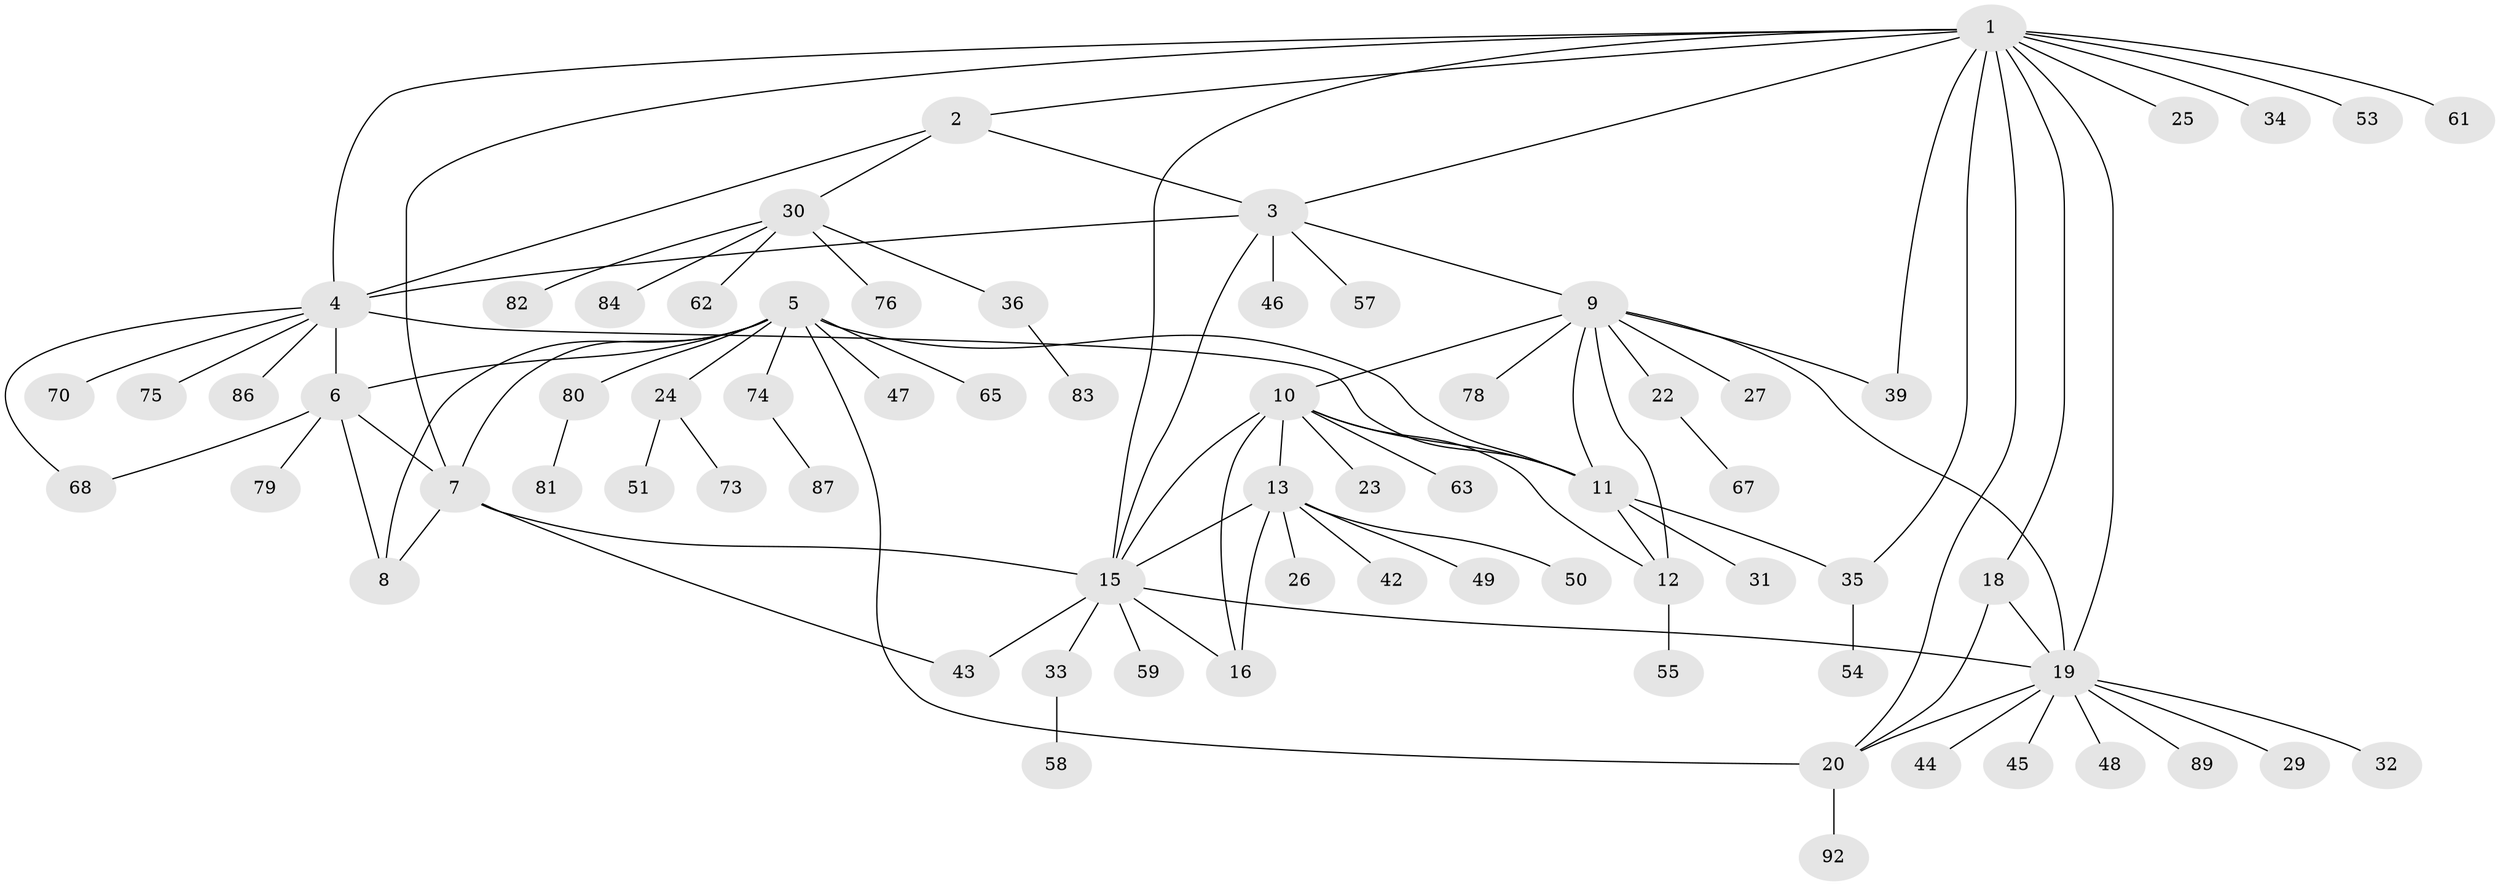 // Generated by graph-tools (version 1.1) at 2025/24/03/03/25 07:24:10]
// undirected, 71 vertices, 98 edges
graph export_dot {
graph [start="1"]
  node [color=gray90,style=filled];
  1 [super="+17"];
  2 [super="+38"];
  3 [super="+52"];
  4 [super="+28"];
  5 [super="+90"];
  6;
  7;
  8;
  9 [super="+71"];
  10 [super="+14"];
  11;
  12 [super="+85"];
  13 [super="+21"];
  15 [super="+37"];
  16;
  18;
  19 [super="+60"];
  20 [super="+72"];
  22;
  23;
  24 [super="+40"];
  25;
  26;
  27;
  29 [super="+41"];
  30 [super="+77"];
  31;
  32;
  33;
  34;
  35 [super="+56"];
  36;
  39;
  42 [super="+66"];
  43;
  44;
  45 [super="+91"];
  46;
  47;
  48;
  49;
  50;
  51;
  53;
  54;
  55 [super="+64"];
  57;
  58;
  59;
  61 [super="+69"];
  62;
  63;
  65;
  67;
  68;
  70;
  73;
  74;
  75;
  76;
  78;
  79;
  80;
  81;
  82;
  83;
  84 [super="+88"];
  86;
  87;
  89;
  92;
  1 -- 2;
  1 -- 3;
  1 -- 4;
  1 -- 7;
  1 -- 15;
  1 -- 25;
  1 -- 34;
  1 -- 39;
  1 -- 53;
  1 -- 18;
  1 -- 35;
  1 -- 19;
  1 -- 20;
  1 -- 61;
  2 -- 3;
  2 -- 4;
  2 -- 30;
  3 -- 4;
  3 -- 46;
  3 -- 9;
  3 -- 57;
  3 -- 15;
  4 -- 11;
  4 -- 68;
  4 -- 70;
  4 -- 75;
  4 -- 86;
  4 -- 6;
  5 -- 6;
  5 -- 7;
  5 -- 8;
  5 -- 11;
  5 -- 20;
  5 -- 24;
  5 -- 47;
  5 -- 65;
  5 -- 74;
  5 -- 80;
  6 -- 7;
  6 -- 8;
  6 -- 68;
  6 -- 79;
  7 -- 8;
  7 -- 15;
  7 -- 43;
  9 -- 10;
  9 -- 11;
  9 -- 12;
  9 -- 19;
  9 -- 22;
  9 -- 27;
  9 -- 39;
  9 -- 78;
  10 -- 11;
  10 -- 12;
  10 -- 16;
  10 -- 23;
  10 -- 15;
  10 -- 13;
  10 -- 63;
  11 -- 12;
  11 -- 31;
  11 -- 35;
  12 -- 55;
  13 -- 15;
  13 -- 16;
  13 -- 26;
  13 -- 42;
  13 -- 49;
  13 -- 50;
  15 -- 16;
  15 -- 19;
  15 -- 33;
  15 -- 43;
  15 -- 59;
  18 -- 19;
  18 -- 20;
  19 -- 20;
  19 -- 29;
  19 -- 32;
  19 -- 44;
  19 -- 45;
  19 -- 48;
  19 -- 89;
  20 -- 92;
  22 -- 67;
  24 -- 51;
  24 -- 73;
  30 -- 36;
  30 -- 62;
  30 -- 76;
  30 -- 82;
  30 -- 84;
  33 -- 58;
  35 -- 54;
  36 -- 83;
  74 -- 87;
  80 -- 81;
}
